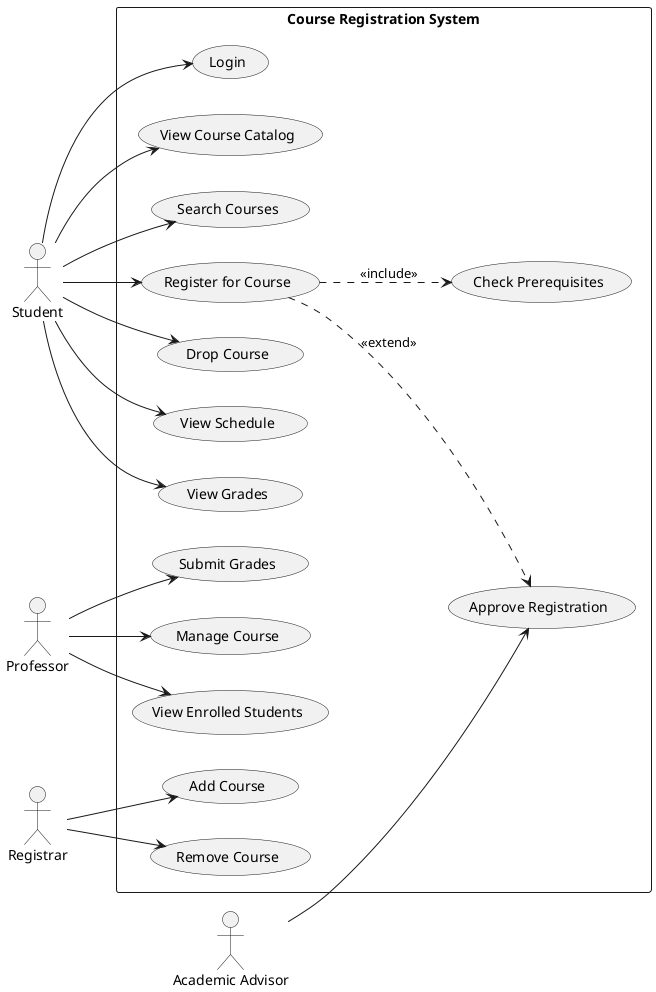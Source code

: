 @startuml Course Registration System

left to right direction
skinparam packageStyle rectangle

actor Student as s
actor Professor as p
actor Registrar as r
actor "Academic Advisor" as a

rectangle "Course Registration System" {
    usecase "Login" as UC1
    usecase "View Course Catalog" as UC2
    usecase "Search Courses" as UC3
    usecase "Register for Course" as UC4
    usecase "Drop Course" as UC5
    usecase "View Schedule" as UC6
    usecase "Check Prerequisites" as UC7
    usecase "View Grades" as UC8
    usecase "Submit Grades" as UC9
    usecase "Manage Course" as UC10
    usecase "View Enrolled Students" as UC11
    usecase "Add Course" as UC12
    usecase "Remove Course" as UC13
    usecase "Approve Registration" as UC14
}

s --> UC1
s --> UC2
s --> UC3
s --> UC4
s --> UC5
s --> UC6
s --> UC8

p --> UC9
p --> UC10
p --> UC11

r --> UC12
r --> UC13

a --> UC14

UC4 ..> UC7 : <<include>>
UC4 ..> UC14 : <<extend>>

@enduml
